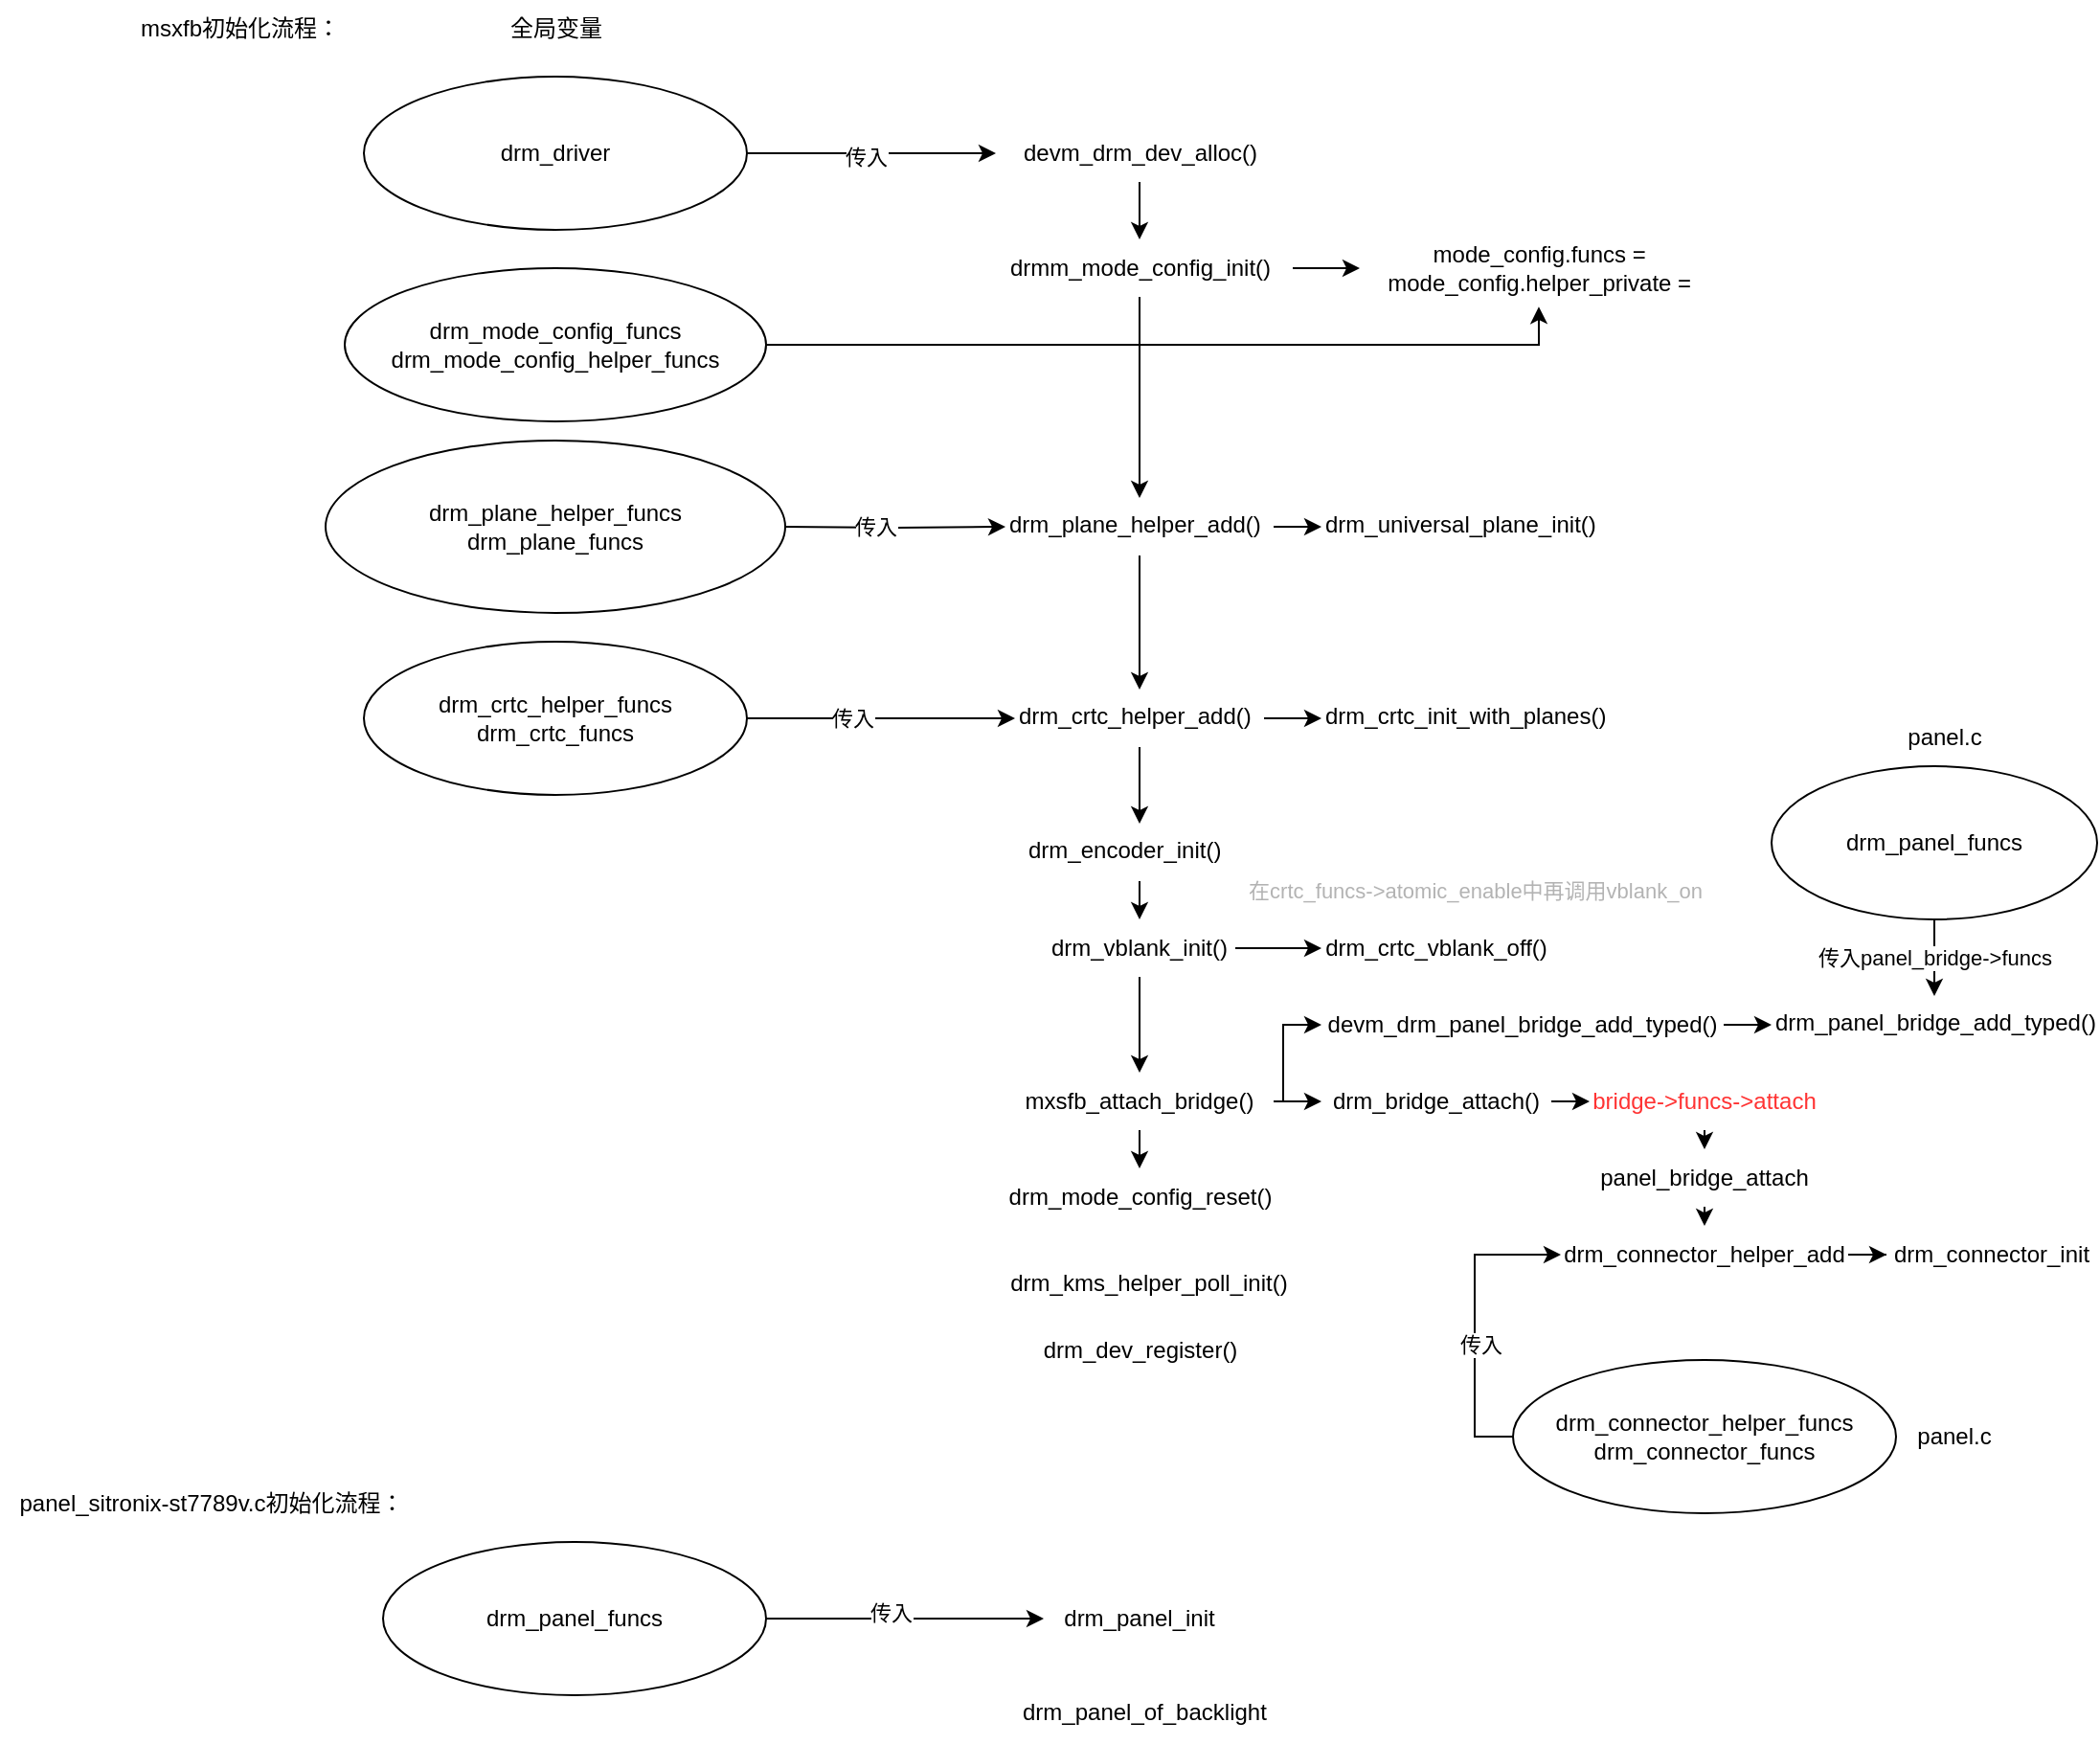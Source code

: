 <mxfile version="24.7.13">
  <diagram name="第 1 页" id="6atQDb6ML-iiFZs-KxkJ">
    <mxGraphModel dx="2157" dy="673" grid="1" gridSize="10" guides="1" tooltips="1" connect="1" arrows="1" fold="1" page="1" pageScale="1" pageWidth="827" pageHeight="1169" math="0" shadow="0">
      <root>
        <mxCell id="0" />
        <mxCell id="1" parent="0" />
        <mxCell id="ibVxWfqwhjhwBaZOz1QT-31" style="edgeStyle=orthogonalEdgeStyle;rounded=0;orthogonalLoop=1;jettySize=auto;html=1;" parent="1" source="ibVxWfqwhjhwBaZOz1QT-1" target="ibVxWfqwhjhwBaZOz1QT-4" edge="1">
          <mxGeometry relative="1" as="geometry" />
        </mxCell>
        <mxCell id="ibVxWfqwhjhwBaZOz1QT-1" value="devm_drm_dev_alloc()" style="text;html=1;align=center;verticalAlign=middle;resizable=0;points=[];autosize=1;strokeColor=none;fillColor=none;" parent="1" vertex="1">
          <mxGeometry x="320" y="65" width="150" height="30" as="geometry" />
        </mxCell>
        <mxCell id="ibVxWfqwhjhwBaZOz1QT-3" value="drm_dev_register()" style="text;html=1;align=center;verticalAlign=middle;resizable=0;points=[];autosize=1;strokeColor=none;fillColor=none;" parent="1" vertex="1">
          <mxGeometry x="335" y="690" width="120" height="30" as="geometry" />
        </mxCell>
        <mxCell id="ibVxWfqwhjhwBaZOz1QT-83" style="edgeStyle=orthogonalEdgeStyle;rounded=0;orthogonalLoop=1;jettySize=auto;html=1;entryX=0.5;entryY=0;entryDx=0;entryDy=0;" parent="1" source="ibVxWfqwhjhwBaZOz1QT-4" target="ibVxWfqwhjhwBaZOz1QT-19" edge="1">
          <mxGeometry relative="1" as="geometry" />
        </mxCell>
        <mxCell id="ibVxWfqwhjhwBaZOz1QT-86" value="" style="edgeStyle=orthogonalEdgeStyle;rounded=0;orthogonalLoop=1;jettySize=auto;html=1;" parent="1" source="ibVxWfqwhjhwBaZOz1QT-4" target="ibVxWfqwhjhwBaZOz1QT-82" edge="1">
          <mxGeometry relative="1" as="geometry" />
        </mxCell>
        <mxCell id="ibVxWfqwhjhwBaZOz1QT-4" value="drmm_mode_config_init()" style="text;html=1;align=center;verticalAlign=middle;resizable=0;points=[];autosize=1;strokeColor=none;fillColor=none;" parent="1" vertex="1">
          <mxGeometry x="315" y="125" width="160" height="30" as="geometry" />
        </mxCell>
        <mxCell id="ibVxWfqwhjhwBaZOz1QT-6" value="drm_universal_plane_init()" style="text;whiteSpace=wrap;html=1;" parent="1" vertex="1">
          <mxGeometry x="490" y="260" width="160" height="30" as="geometry" />
        </mxCell>
        <mxCell id="ibVxWfqwhjhwBaZOz1QT-73" style="edgeStyle=orthogonalEdgeStyle;rounded=0;orthogonalLoop=1;jettySize=auto;html=1;exitX=0.5;exitY=1;exitDx=0;exitDy=0;entryX=0.5;entryY=0;entryDx=0;entryDy=0;" parent="1" source="ibVxWfqwhjhwBaZOz1QT-10" target="ibVxWfqwhjhwBaZOz1QT-29" edge="1">
          <mxGeometry relative="1" as="geometry" />
        </mxCell>
        <mxCell id="ibVxWfqwhjhwBaZOz1QT-10" value="drm_crtc_helper_add()" style="text;whiteSpace=wrap;html=1;" parent="1" vertex="1">
          <mxGeometry x="330" y="360" width="130" height="30" as="geometry" />
        </mxCell>
        <mxCell id="ibVxWfqwhjhwBaZOz1QT-11" value="drm_crtc_init_with_planes()" style="text;whiteSpace=wrap;html=1;" parent="1" vertex="1">
          <mxGeometry x="490" y="360" width="160" height="30" as="geometry" />
        </mxCell>
        <mxCell id="ibVxWfqwhjhwBaZOz1QT-27" style="edgeStyle=orthogonalEdgeStyle;rounded=0;orthogonalLoop=1;jettySize=auto;html=1;entryX=0;entryY=0.5;entryDx=0;entryDy=0;" parent="1" target="ibVxWfqwhjhwBaZOz1QT-19" edge="1">
          <mxGeometry relative="1" as="geometry">
            <mxPoint x="210" y="275" as="sourcePoint" />
          </mxGeometry>
        </mxCell>
        <mxCell id="ibVxWfqwhjhwBaZOz1QT-53" value="传入" style="edgeLabel;html=1;align=center;verticalAlign=middle;resizable=0;points=[];" parent="ibVxWfqwhjhwBaZOz1QT-27" vertex="1" connectable="0">
          <mxGeometry x="-0.189" y="1" relative="1" as="geometry">
            <mxPoint as="offset" />
          </mxGeometry>
        </mxCell>
        <mxCell id="ibVxWfqwhjhwBaZOz1QT-16" value="&lt;span style=&quot;text-align: left;&quot;&gt;drm_plane_helper_funcs&lt;/span&gt;&lt;div&gt;&lt;span style=&quot;text-align: left;&quot;&gt;drm_plane_funcs&lt;/span&gt;&lt;span style=&quot;text-align: left;&quot;&gt;&lt;br&gt;&lt;/span&gt;&lt;/div&gt;" style="ellipse;whiteSpace=wrap;html=1;" parent="1" vertex="1">
          <mxGeometry x="-30" y="230" width="240" height="90" as="geometry" />
        </mxCell>
        <mxCell id="ibVxWfqwhjhwBaZOz1QT-45" style="edgeStyle=orthogonalEdgeStyle;rounded=0;orthogonalLoop=1;jettySize=auto;html=1;entryX=0;entryY=0.5;entryDx=0;entryDy=0;" parent="1" source="ibVxWfqwhjhwBaZOz1QT-18" target="ibVxWfqwhjhwBaZOz1QT-10" edge="1">
          <mxGeometry relative="1" as="geometry" />
        </mxCell>
        <mxCell id="ibVxWfqwhjhwBaZOz1QT-52" value="传入" style="edgeLabel;html=1;align=center;verticalAlign=middle;resizable=0;points=[];" parent="ibVxWfqwhjhwBaZOz1QT-45" vertex="1" connectable="0">
          <mxGeometry x="-0.218" relative="1" as="geometry">
            <mxPoint as="offset" />
          </mxGeometry>
        </mxCell>
        <mxCell id="ibVxWfqwhjhwBaZOz1QT-18" value="&lt;div&gt;drm_crtc_helper_funcs&lt;/div&gt;drm_crtc_funcs" style="ellipse;whiteSpace=wrap;html=1;" parent="1" vertex="1">
          <mxGeometry x="-10" y="335" width="200" height="80" as="geometry" />
        </mxCell>
        <mxCell id="ibVxWfqwhjhwBaZOz1QT-35" value="" style="edgeStyle=orthogonalEdgeStyle;rounded=0;orthogonalLoop=1;jettySize=auto;html=1;" parent="1" source="ibVxWfqwhjhwBaZOz1QT-19" target="ibVxWfqwhjhwBaZOz1QT-6" edge="1">
          <mxGeometry relative="1" as="geometry" />
        </mxCell>
        <mxCell id="ibVxWfqwhjhwBaZOz1QT-76" style="edgeStyle=orthogonalEdgeStyle;rounded=0;orthogonalLoop=1;jettySize=auto;html=1;exitX=0.5;exitY=1;exitDx=0;exitDy=0;entryX=0.5;entryY=0;entryDx=0;entryDy=0;" parent="1" source="ibVxWfqwhjhwBaZOz1QT-19" target="ibVxWfqwhjhwBaZOz1QT-10" edge="1">
          <mxGeometry relative="1" as="geometry" />
        </mxCell>
        <mxCell id="ibVxWfqwhjhwBaZOz1QT-19" value="drm_plane_helper_add()" style="text;whiteSpace=wrap;html=1;" parent="1" vertex="1">
          <mxGeometry x="325" y="260" width="140" height="30" as="geometry" />
        </mxCell>
        <mxCell id="ibVxWfqwhjhwBaZOz1QT-65" style="edgeStyle=orthogonalEdgeStyle;rounded=0;orthogonalLoop=1;jettySize=auto;html=1;exitX=0.5;exitY=1;exitDx=0;exitDy=0;entryX=0.5;entryY=0;entryDx=0;entryDy=0;" parent="1" source="ibVxWfqwhjhwBaZOz1QT-29" target="ibVxWfqwhjhwBaZOz1QT-64" edge="1">
          <mxGeometry relative="1" as="geometry" />
        </mxCell>
        <mxCell id="ibVxWfqwhjhwBaZOz1QT-29" value="drm_encoder_init()" style="text;whiteSpace=wrap;html=1;" parent="1" vertex="1">
          <mxGeometry x="335" y="430" width="120" height="30" as="geometry" />
        </mxCell>
        <mxCell id="ibVxWfqwhjhwBaZOz1QT-44" value="" style="endArrow=classic;html=1;rounded=0;exitX=1;exitY=0.5;exitDx=0;exitDy=0;entryX=0;entryY=0.5;entryDx=0;entryDy=0;" parent="1" source="ibVxWfqwhjhwBaZOz1QT-10" target="ibVxWfqwhjhwBaZOz1QT-11" edge="1">
          <mxGeometry width="50" height="50" relative="1" as="geometry">
            <mxPoint x="390" y="370" as="sourcePoint" />
            <mxPoint x="440" y="320" as="targetPoint" />
          </mxGeometry>
        </mxCell>
        <mxCell id="ibVxWfqwhjhwBaZOz1QT-54" value="msxfb初始化流程：" style="text;html=1;align=center;verticalAlign=middle;resizable=0;points=[];autosize=1;strokeColor=none;fillColor=none;" parent="1" vertex="1">
          <mxGeometry x="-140" width="130" height="30" as="geometry" />
        </mxCell>
        <mxCell id="ibVxWfqwhjhwBaZOz1QT-68" style="edgeStyle=orthogonalEdgeStyle;rounded=0;orthogonalLoop=1;jettySize=auto;html=1;exitX=0.5;exitY=1;exitDx=0;exitDy=0;entryX=0.5;entryY=0;entryDx=0;entryDy=0;" parent="1" source="ibVxWfqwhjhwBaZOz1QT-64" target="ibVxWfqwhjhwBaZOz1QT-67" edge="1">
          <mxGeometry relative="1" as="geometry" />
        </mxCell>
        <mxCell id="ibVxWfqwhjhwBaZOz1QT-72" style="edgeStyle=orthogonalEdgeStyle;rounded=0;orthogonalLoop=1;jettySize=auto;html=1;exitX=1;exitY=0.5;exitDx=0;exitDy=0;entryX=0;entryY=0.5;entryDx=0;entryDy=0;" parent="1" source="ibVxWfqwhjhwBaZOz1QT-64" target="ibVxWfqwhjhwBaZOz1QT-71" edge="1">
          <mxGeometry relative="1" as="geometry" />
        </mxCell>
        <mxCell id="ibVxWfqwhjhwBaZOz1QT-64" value="&lt;span style=&quot;text-align: left; text-wrap: nowrap;&quot;&gt;drm_vblank_init()&lt;/span&gt;" style="text;html=1;align=center;verticalAlign=middle;whiteSpace=wrap;rounded=0;" parent="1" vertex="1">
          <mxGeometry x="345" y="480" width="100" height="30" as="geometry" />
        </mxCell>
        <mxCell id="ibVxWfqwhjhwBaZOz1QT-70" style="edgeStyle=orthogonalEdgeStyle;rounded=0;orthogonalLoop=1;jettySize=auto;html=1;exitX=0.5;exitY=1;exitDx=0;exitDy=0;entryX=0.5;entryY=0;entryDx=0;entryDy=0;" parent="1" source="ibVxWfqwhjhwBaZOz1QT-67" target="ibVxWfqwhjhwBaZOz1QT-69" edge="1">
          <mxGeometry relative="1" as="geometry" />
        </mxCell>
        <mxCell id="4WPVi9DUx6otet32KMRF-2" style="edgeStyle=orthogonalEdgeStyle;rounded=0;orthogonalLoop=1;jettySize=auto;html=1;exitX=1;exitY=0.5;exitDx=0;exitDy=0;entryX=0;entryY=0.5;entryDx=0;entryDy=0;" edge="1" parent="1" source="ibVxWfqwhjhwBaZOz1QT-67" target="4WPVi9DUx6otet32KMRF-1">
          <mxGeometry relative="1" as="geometry" />
        </mxCell>
        <mxCell id="4WPVi9DUx6otet32KMRF-24" style="edgeStyle=orthogonalEdgeStyle;rounded=0;orthogonalLoop=1;jettySize=auto;html=1;exitX=1;exitY=0.5;exitDx=0;exitDy=0;entryX=0;entryY=0.5;entryDx=0;entryDy=0;" edge="1" parent="1" source="ibVxWfqwhjhwBaZOz1QT-67" target="4WPVi9DUx6otet32KMRF-23">
          <mxGeometry relative="1" as="geometry">
            <Array as="points">
              <mxPoint x="470" y="575" />
              <mxPoint x="470" y="535" />
            </Array>
          </mxGeometry>
        </mxCell>
        <mxCell id="ibVxWfqwhjhwBaZOz1QT-67" value="&lt;span style=&quot;text-wrap: nowrap;&quot;&gt;mxsfb_attach_bridge()&lt;/span&gt;" style="text;html=1;align=center;verticalAlign=middle;whiteSpace=wrap;rounded=0;" parent="1" vertex="1">
          <mxGeometry x="325" y="560" width="140" height="30" as="geometry" />
        </mxCell>
        <mxCell id="ibVxWfqwhjhwBaZOz1QT-69" value="drm_mode_config_reset()" style="text;html=1;align=center;verticalAlign=middle;whiteSpace=wrap;rounded=0;" parent="1" vertex="1">
          <mxGeometry x="342.5" y="610" width="105" height="30" as="geometry" />
        </mxCell>
        <mxCell id="ibVxWfqwhjhwBaZOz1QT-71" value="drm_crtc_vblank_off()" style="text;whiteSpace=wrap;html=1;align=center;verticalAlign=middle;" parent="1" vertex="1">
          <mxGeometry x="490" y="480" width="120" height="30" as="geometry" />
        </mxCell>
        <mxCell id="ibVxWfqwhjhwBaZOz1QT-77" value="drm_kms_helper_poll_init()" style="text;whiteSpace=wrap;html=1;align=center;verticalAlign=middle;" parent="1" vertex="1">
          <mxGeometry x="325" y="654.5" width="150" height="30" as="geometry" />
        </mxCell>
        <mxCell id="ibVxWfqwhjhwBaZOz1QT-79" style="edgeStyle=orthogonalEdgeStyle;rounded=0;orthogonalLoop=1;jettySize=auto;html=1;" parent="1" source="ibVxWfqwhjhwBaZOz1QT-78" target="ibVxWfqwhjhwBaZOz1QT-1" edge="1">
          <mxGeometry relative="1" as="geometry" />
        </mxCell>
        <mxCell id="ibVxWfqwhjhwBaZOz1QT-80" value="传入" style="edgeLabel;html=1;align=center;verticalAlign=middle;resizable=0;points=[];" parent="ibVxWfqwhjhwBaZOz1QT-79" vertex="1" connectable="0">
          <mxGeometry x="-0.056" y="-2" relative="1" as="geometry">
            <mxPoint as="offset" />
          </mxGeometry>
        </mxCell>
        <mxCell id="ibVxWfqwhjhwBaZOz1QT-78" value="drm_driver" style="ellipse;whiteSpace=wrap;html=1;" parent="1" vertex="1">
          <mxGeometry x="-10" y="40" width="200" height="80" as="geometry" />
        </mxCell>
        <mxCell id="ibVxWfqwhjhwBaZOz1QT-81" value="drm_mode_config_funcs&lt;div&gt;drm_mode_config_helper_funcs&lt;/div&gt;" style="ellipse;whiteSpace=wrap;html=1;" parent="1" vertex="1">
          <mxGeometry x="-20" y="140" width="220" height="80" as="geometry" />
        </mxCell>
        <mxCell id="ibVxWfqwhjhwBaZOz1QT-82" value="mode_config.funcs =&amp;nbsp;&lt;div&gt;mode_config.helper_private =&amp;nbsp;&lt;/div&gt;" style="text;html=1;align=center;verticalAlign=middle;resizable=0;points=[];autosize=1;strokeColor=none;fillColor=none;" parent="1" vertex="1">
          <mxGeometry x="510" y="120" width="190" height="40" as="geometry" />
        </mxCell>
        <mxCell id="ibVxWfqwhjhwBaZOz1QT-85" style="edgeStyle=orthogonalEdgeStyle;rounded=0;orthogonalLoop=1;jettySize=auto;html=1;exitX=1;exitY=0.5;exitDx=0;exitDy=0;entryX=0.492;entryY=1.002;entryDx=0;entryDy=0;entryPerimeter=0;" parent="1" source="ibVxWfqwhjhwBaZOz1QT-81" target="ibVxWfqwhjhwBaZOz1QT-82" edge="1">
          <mxGeometry relative="1" as="geometry" />
        </mxCell>
        <mxCell id="ibVxWfqwhjhwBaZOz1QT-87" value="全局变量" style="text;html=1;align=center;verticalAlign=middle;resizable=0;points=[];autosize=1;strokeColor=none;fillColor=none;" parent="1" vertex="1">
          <mxGeometry x="55" width="70" height="30" as="geometry" />
        </mxCell>
        <mxCell id="4WPVi9DUx6otet32KMRF-4" style="edgeStyle=orthogonalEdgeStyle;rounded=0;orthogonalLoop=1;jettySize=auto;html=1;exitX=1;exitY=0.5;exitDx=0;exitDy=0;entryX=0;entryY=0.5;entryDx=0;entryDy=0;" edge="1" parent="1" source="4WPVi9DUx6otet32KMRF-1" target="4WPVi9DUx6otet32KMRF-3">
          <mxGeometry relative="1" as="geometry" />
        </mxCell>
        <mxCell id="4WPVi9DUx6otet32KMRF-1" value="drm_bridge_attach()" style="text;whiteSpace=wrap;html=1;align=center;verticalAlign=middle;" vertex="1" parent="1">
          <mxGeometry x="490" y="560" width="120" height="30" as="geometry" />
        </mxCell>
        <mxCell id="4WPVi9DUx6otet32KMRF-9" style="edgeStyle=orthogonalEdgeStyle;rounded=0;orthogonalLoop=1;jettySize=auto;html=1;exitX=0.5;exitY=1;exitDx=0;exitDy=0;entryX=0.5;entryY=0;entryDx=0;entryDy=0;" edge="1" parent="1" source="4WPVi9DUx6otet32KMRF-3" target="4WPVi9DUx6otet32KMRF-8">
          <mxGeometry relative="1" as="geometry" />
        </mxCell>
        <mxCell id="4WPVi9DUx6otet32KMRF-3" value="&lt;font color=&quot;#ff3333&quot;&gt;bridge-&amp;gt;funcs-&amp;gt;attach&lt;/font&gt;" style="text;whiteSpace=wrap;html=1;align=center;verticalAlign=middle;" vertex="1" parent="1">
          <mxGeometry x="630" y="560" width="120" height="30" as="geometry" />
        </mxCell>
        <mxCell id="4WPVi9DUx6otet32KMRF-12" style="edgeStyle=orthogonalEdgeStyle;rounded=0;orthogonalLoop=1;jettySize=auto;html=1;exitX=1;exitY=0.5;exitDx=0;exitDy=0;" edge="1" parent="1" source="4WPVi9DUx6otet32KMRF-5" target="4WPVi9DUx6otet32KMRF-6">
          <mxGeometry relative="1" as="geometry" />
        </mxCell>
        <mxCell id="4WPVi9DUx6otet32KMRF-5" value="&lt;font&gt;drm_connector_helper_add&lt;/font&gt;" style="text;whiteSpace=wrap;html=1;align=center;verticalAlign=middle;fontColor=#000000;" vertex="1" parent="1">
          <mxGeometry x="615" y="640" width="150" height="30" as="geometry" />
        </mxCell>
        <mxCell id="4WPVi9DUx6otet32KMRF-6" value="drm_connector_init" style="text;whiteSpace=wrap;html=1;align=center;verticalAlign=middle;" vertex="1" parent="1">
          <mxGeometry x="785" y="640" width="110" height="30" as="geometry" />
        </mxCell>
        <mxCell id="4WPVi9DUx6otet32KMRF-14" style="edgeStyle=orthogonalEdgeStyle;rounded=0;orthogonalLoop=1;jettySize=auto;html=1;exitX=0;exitY=0.5;exitDx=0;exitDy=0;entryX=0;entryY=0.5;entryDx=0;entryDy=0;" edge="1" parent="1" source="4WPVi9DUx6otet32KMRF-7" target="4WPVi9DUx6otet32KMRF-5">
          <mxGeometry relative="1" as="geometry">
            <Array as="points">
              <mxPoint x="570" y="750" />
              <mxPoint x="570" y="655" />
            </Array>
          </mxGeometry>
        </mxCell>
        <mxCell id="4WPVi9DUx6otet32KMRF-15" value="传入" style="edgeLabel;html=1;align=center;verticalAlign=middle;resizable=0;points=[];" vertex="1" connectable="0" parent="4WPVi9DUx6otet32KMRF-14">
          <mxGeometry x="-0.755" y="2" relative="1" as="geometry">
            <mxPoint x="2" y="-50" as="offset" />
          </mxGeometry>
        </mxCell>
        <mxCell id="4WPVi9DUx6otet32KMRF-7" value="&lt;div&gt;drm_connector_helper_funcs&lt;/div&gt;drm_connector_funcs" style="ellipse;whiteSpace=wrap;html=1;" vertex="1" parent="1">
          <mxGeometry x="590" y="710" width="200" height="80" as="geometry" />
        </mxCell>
        <mxCell id="4WPVi9DUx6otet32KMRF-11" style="edgeStyle=orthogonalEdgeStyle;rounded=0;orthogonalLoop=1;jettySize=auto;html=1;exitX=0.5;exitY=1;exitDx=0;exitDy=0;entryX=0.5;entryY=0;entryDx=0;entryDy=0;" edge="1" parent="1" source="4WPVi9DUx6otet32KMRF-8" target="4WPVi9DUx6otet32KMRF-5">
          <mxGeometry relative="1" as="geometry" />
        </mxCell>
        <mxCell id="4WPVi9DUx6otet32KMRF-8" value="panel_bridge_attach" style="text;whiteSpace=wrap;html=1;align=center;verticalAlign=middle;fontColor=#000000;" vertex="1" parent="1">
          <mxGeometry x="615" y="600" width="150" height="30" as="geometry" />
        </mxCell>
        <mxCell id="4WPVi9DUx6otet32KMRF-16" value="panel.c" style="text;html=1;align=center;verticalAlign=middle;resizable=0;points=[];autosize=1;strokeColor=none;fillColor=none;" vertex="1" parent="1">
          <mxGeometry x="790" y="735" width="60" height="30" as="geometry" />
        </mxCell>
        <mxCell id="4WPVi9DUx6otet32KMRF-17" value="panel_sitronix-st7789v.c初始化流程：" style="text;html=1;align=center;verticalAlign=middle;resizable=0;points=[];autosize=1;strokeColor=none;fillColor=none;" vertex="1" parent="1">
          <mxGeometry x="-200" y="770" width="220" height="30" as="geometry" />
        </mxCell>
        <mxCell id="4WPVi9DUx6otet32KMRF-18" value="drm_panel_init" style="text;whiteSpace=wrap;html=1;align=center;verticalAlign=middle;" vertex="1" parent="1">
          <mxGeometry x="345" y="830" width="100" height="30" as="geometry" />
        </mxCell>
        <mxCell id="4WPVi9DUx6otet32KMRF-19" value="drm_panel_of_backlight" style="text;whiteSpace=wrap;html=1;" vertex="1" parent="1">
          <mxGeometry x="332" y="880" width="136" height="30" as="geometry" />
        </mxCell>
        <mxCell id="4WPVi9DUx6otet32KMRF-21" style="edgeStyle=orthogonalEdgeStyle;rounded=0;orthogonalLoop=1;jettySize=auto;html=1;entryX=0;entryY=0.5;entryDx=0;entryDy=0;" edge="1" parent="1" source="4WPVi9DUx6otet32KMRF-20" target="4WPVi9DUx6otet32KMRF-18">
          <mxGeometry relative="1" as="geometry" />
        </mxCell>
        <mxCell id="4WPVi9DUx6otet32KMRF-22" value="传入" style="edgeLabel;html=1;align=center;verticalAlign=middle;resizable=0;points=[];" vertex="1" connectable="0" parent="4WPVi9DUx6otet32KMRF-21">
          <mxGeometry x="-0.107" y="3" relative="1" as="geometry">
            <mxPoint as="offset" />
          </mxGeometry>
        </mxCell>
        <mxCell id="4WPVi9DUx6otet32KMRF-20" value="drm_panel_funcs&lt;div&gt;&lt;/div&gt;" style="ellipse;whiteSpace=wrap;html=1;" vertex="1" parent="1">
          <mxGeometry y="805" width="200" height="80" as="geometry" />
        </mxCell>
        <mxCell id="4WPVi9DUx6otet32KMRF-26" style="edgeStyle=orthogonalEdgeStyle;rounded=0;orthogonalLoop=1;jettySize=auto;html=1;exitX=1;exitY=0.5;exitDx=0;exitDy=0;entryX=0;entryY=0.5;entryDx=0;entryDy=0;" edge="1" parent="1" source="4WPVi9DUx6otet32KMRF-23" target="4WPVi9DUx6otet32KMRF-25">
          <mxGeometry relative="1" as="geometry" />
        </mxCell>
        <mxCell id="4WPVi9DUx6otet32KMRF-23" value="devm_drm_panel_bridge_add_typed()" style="text;whiteSpace=wrap;html=1;align=center;verticalAlign=middle;" vertex="1" parent="1">
          <mxGeometry x="490" y="520" width="210" height="30" as="geometry" />
        </mxCell>
        <mxCell id="4WPVi9DUx6otet32KMRF-25" value="drm_panel_bridge_add_typed()" style="text;whiteSpace=wrap;html=1;" vertex="1" parent="1">
          <mxGeometry x="725" y="520" width="170" height="30" as="geometry" />
        </mxCell>
        <mxCell id="4WPVi9DUx6otet32KMRF-28" style="edgeStyle=orthogonalEdgeStyle;rounded=0;orthogonalLoop=1;jettySize=auto;html=1;exitX=0.5;exitY=1;exitDx=0;exitDy=0;entryX=0.5;entryY=0;entryDx=0;entryDy=0;" edge="1" parent="1" source="4WPVi9DUx6otet32KMRF-27" target="4WPVi9DUx6otet32KMRF-25">
          <mxGeometry relative="1" as="geometry" />
        </mxCell>
        <mxCell id="4WPVi9DUx6otet32KMRF-29" value="传入panel_bridge-&amp;gt;funcs" style="edgeLabel;html=1;align=center;verticalAlign=middle;resizable=0;points=[];" vertex="1" connectable="0" parent="4WPVi9DUx6otet32KMRF-28">
          <mxGeometry x="-0.357" y="4" relative="1" as="geometry">
            <mxPoint x="-4" y="7" as="offset" />
          </mxGeometry>
        </mxCell>
        <mxCell id="4WPVi9DUx6otet32KMRF-27" value="drm_panel_funcs&lt;div&gt;&lt;/div&gt;" style="ellipse;whiteSpace=wrap;html=1;" vertex="1" parent="1">
          <mxGeometry x="725" y="400" width="170" height="80" as="geometry" />
        </mxCell>
        <mxCell id="4WPVi9DUx6otet32KMRF-30" value="panel.c" style="text;html=1;align=center;verticalAlign=middle;resizable=0;points=[];autosize=1;strokeColor=none;fillColor=none;" vertex="1" parent="1">
          <mxGeometry x="785" y="370" width="60" height="30" as="geometry" />
        </mxCell>
        <mxCell id="4WPVi9DUx6otet32KMRF-31" value="&lt;font color=&quot;#b3b3b3&quot; style=&quot;font-size: 11px;&quot;&gt;在crtc_funcs-&amp;gt;atomic_enable中再调用vblank_on&lt;/font&gt;" style="text;html=1;align=center;verticalAlign=middle;resizable=0;points=[];autosize=1;strokeColor=none;fillColor=none;" vertex="1" parent="1">
          <mxGeometry x="440" y="450" width="260" height="30" as="geometry" />
        </mxCell>
      </root>
    </mxGraphModel>
  </diagram>
</mxfile>
